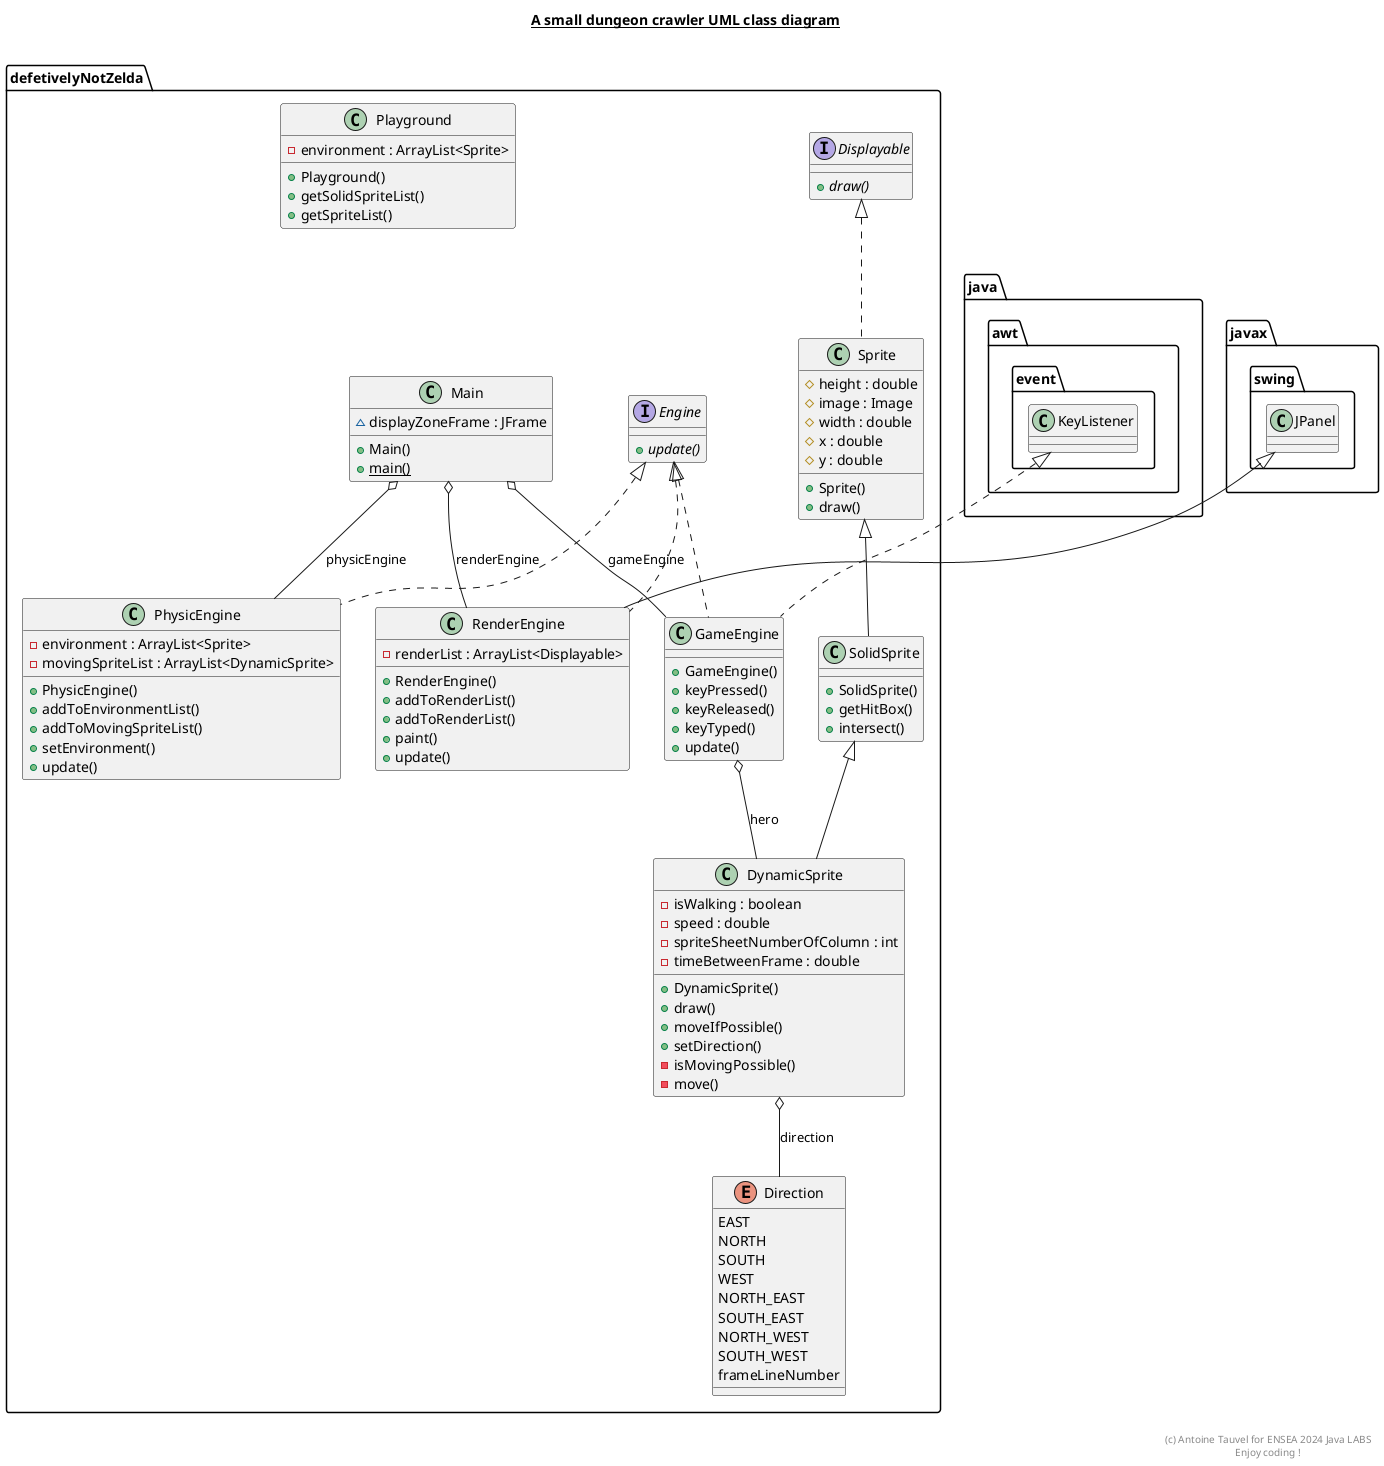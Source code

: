 @startuml

title __A small dungeon crawler UML class diagram__\n

  namespace defetivelyNotZelda {
    enum Direction {
      EAST
      NORTH
      SOUTH
      WEST
      NORTH_EAST
      SOUTH_EAST
      NORTH_WEST
      SOUTH_WEST
      frameLineNumber
    }
  }
  

  namespace defetivelyNotZelda {
    interface Displayable {
        {abstract} + draw()
    }
  }
  

  namespace defetivelyNotZelda {
    class DynamicSprite {
        - isWalking : boolean
        - speed : double
        - spriteSheetNumberOfColumn : int
        - timeBetweenFrame : double
        + DynamicSprite()
        + draw()
        + moveIfPossible()
        + setDirection()
        - isMovingPossible()
        - move()
    }
  }
  

  namespace defetivelyNotZelda {
    interface Engine {
        {abstract} + update()
    }
  }
  

  namespace defetivelyNotZelda {
    class GameEngine {
        + GameEngine()
        + keyPressed()
        + keyReleased()
        + keyTyped()
        + update()
    }
  }
  

  namespace defetivelyNotZelda {
    class Main {
        ~ displayZoneFrame : JFrame
        + Main()
        {static} + main()
    }
  }
  

  namespace defetivelyNotZelda {
    class PhysicEngine {
        - environment : ArrayList<Sprite>
        - movingSpriteList : ArrayList<DynamicSprite>
        + PhysicEngine()
        + addToEnvironmentList()
        + addToMovingSpriteList()
        + setEnvironment()
        + update()
    }
  }
  

  namespace defetivelyNotZelda {
    class Playground {
        - environment : ArrayList<Sprite>
        + Playground()
        + getSolidSpriteList()
        + getSpriteList()
    }
  }
  

  namespace defetivelyNotZelda {
    class RenderEngine {
        - renderList : ArrayList<Displayable>
        + RenderEngine()
        + addToRenderList()
        + addToRenderList()
        + paint()
        + update()
    }
  }
  

  namespace defetivelyNotZelda {
    class SolidSprite {
        + SolidSprite()
        + getHitBox()
        + intersect()
    }
  }
  

  namespace defetivelyNotZelda {
    class Sprite {
        # height : double
        # image : Image
        # width : double
        # x : double
        # y : double
        + Sprite()
        + draw()
    }
  }
  

  defetivelyNotZelda.DynamicSprite -up-|> defetivelyNotZelda.SolidSprite
  defetivelyNotZelda.DynamicSprite o-- defetivelyNotZelda.Direction : direction
  defetivelyNotZelda.GameEngine .up.|> defetivelyNotZelda.Engine
  defetivelyNotZelda.GameEngine .up.|> java.awt.event.KeyListener
  defetivelyNotZelda.GameEngine o-- defetivelyNotZelda.DynamicSprite : hero
  defetivelyNotZelda.Main o-- defetivelyNotZelda.GameEngine : gameEngine
  defetivelyNotZelda.Main o-- defetivelyNotZelda.PhysicEngine : physicEngine
  defetivelyNotZelda.Main o-- defetivelyNotZelda.RenderEngine : renderEngine
  defetivelyNotZelda.PhysicEngine .up.|> defetivelyNotZelda.Engine
  defetivelyNotZelda.RenderEngine .up.|> defetivelyNotZelda.Engine
  defetivelyNotZelda.RenderEngine -up-|> javax.swing.JPanel
  defetivelyNotZelda.SolidSprite -up-|> defetivelyNotZelda.Sprite
  defetivelyNotZelda.Sprite .up.|> defetivelyNotZelda.Displayable


right footer

(c) Antoine Tauvel for ENSEA 2024 Java LABS
Enjoy coding !
endfooter

@enduml
